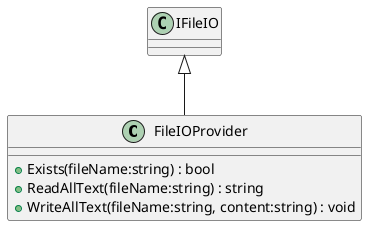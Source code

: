 @startuml
class FileIOProvider {
    + Exists(fileName:string) : bool
    + ReadAllText(fileName:string) : string
    + WriteAllText(fileName:string, content:string) : void
}
IFileIO <|-- FileIOProvider
@enduml
